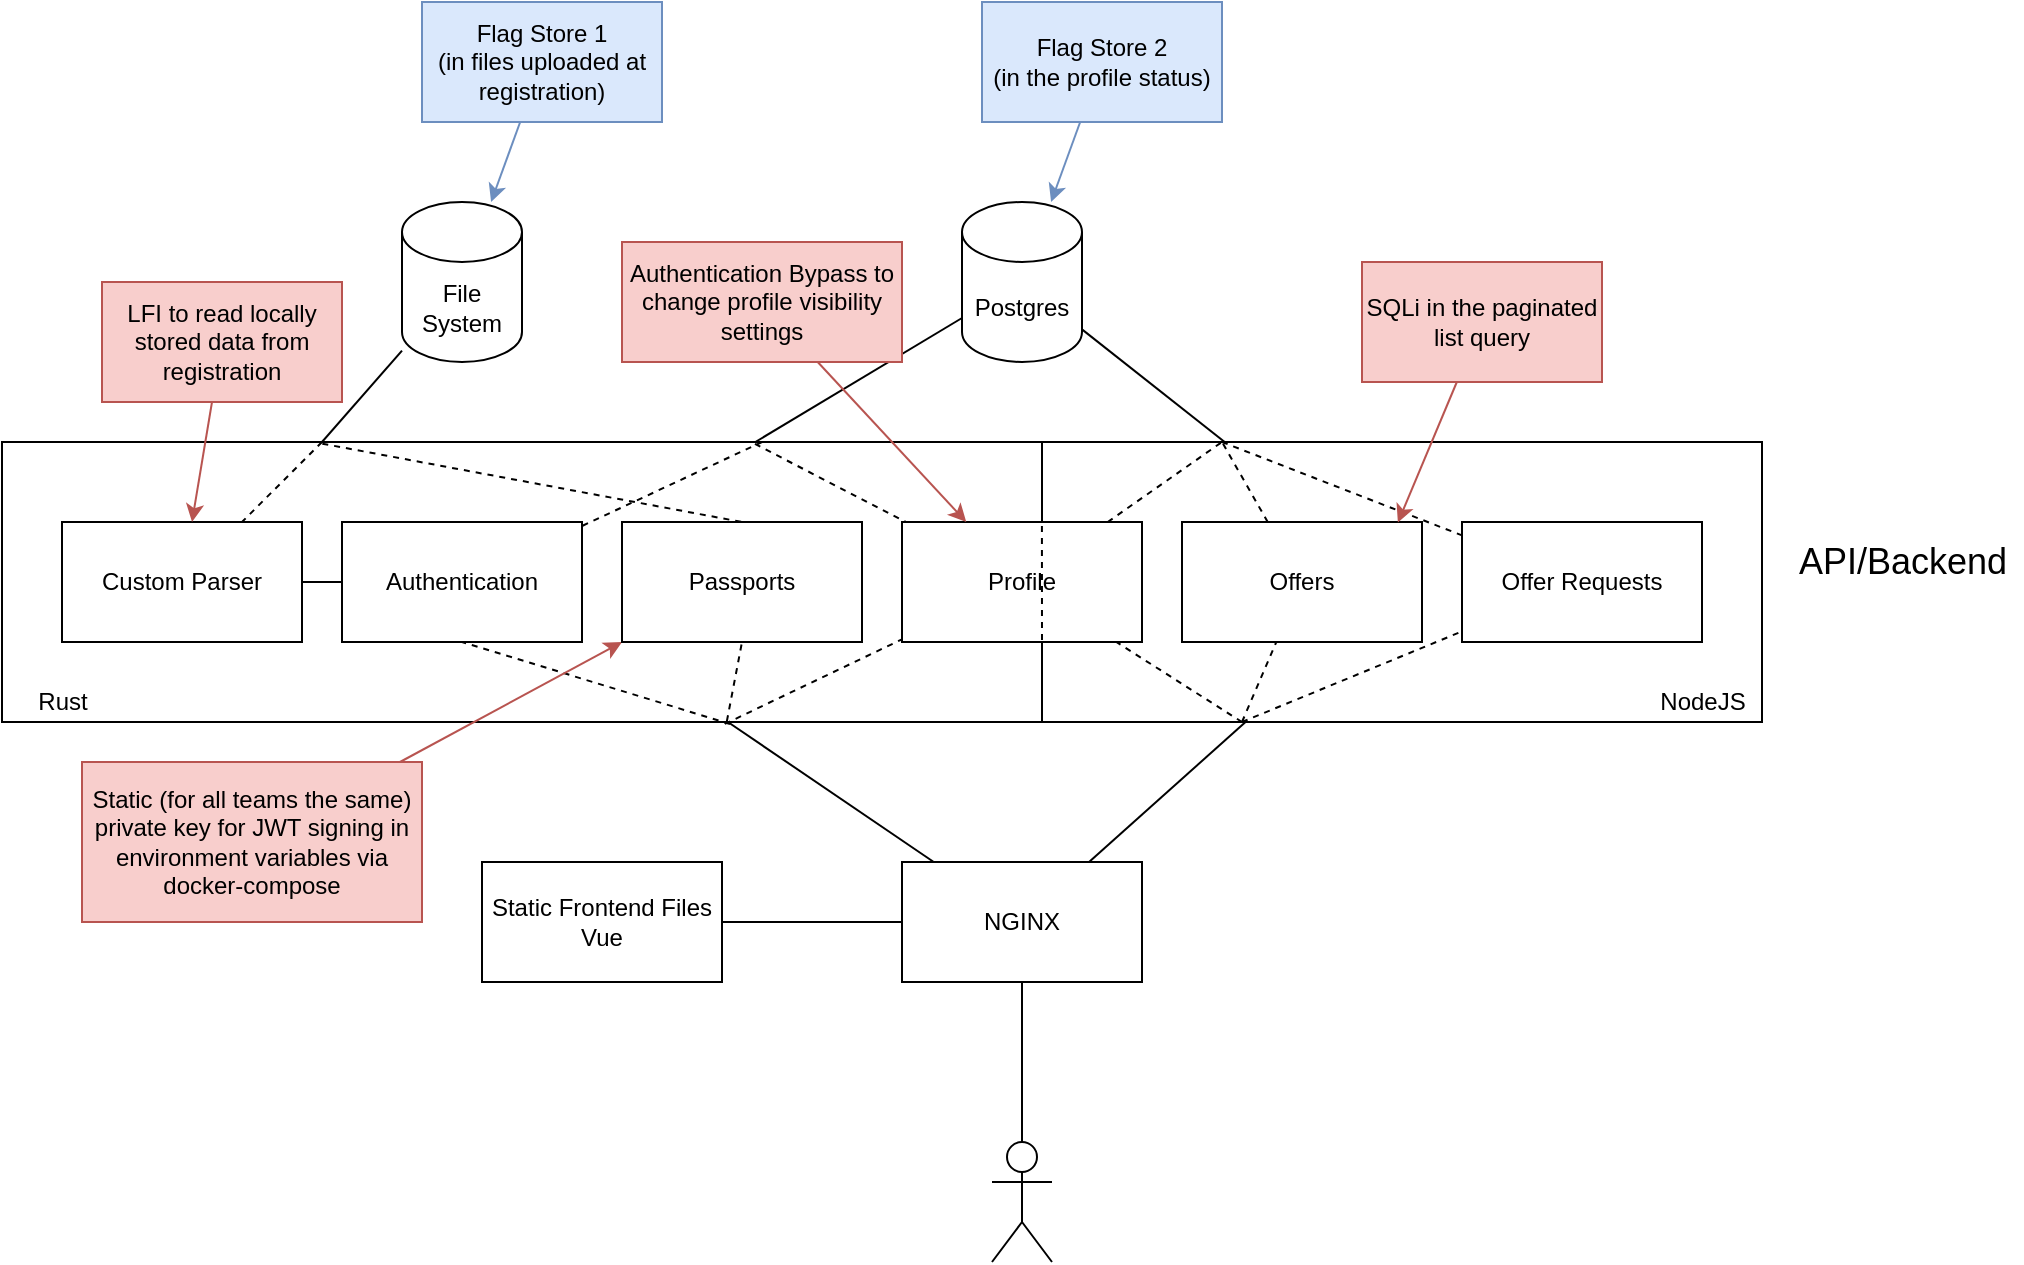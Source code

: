 <mxfile version="19.0.1" type="device"><diagram id="2287VB1mI8qXgGcwTS45" name="Page-1"><mxGraphModel dx="2523" dy="2012" grid="1" gridSize="10" guides="1" tooltips="1" connect="1" arrows="1" fold="1" page="1" pageScale="1" pageWidth="850" pageHeight="1100" math="0" shadow="0"><root><mxCell id="0"/><mxCell id="1" parent="0"/><mxCell id="viHMCsWexNK4MyrC1q9T-8" value="" style="rounded=0;whiteSpace=wrap;html=1;" parent="1" vertex="1"><mxGeometry x="-130" y="90" width="520" height="140" as="geometry"/></mxCell><mxCell id="viHMCsWexNK4MyrC1q9T-7" value="" style="rounded=0;whiteSpace=wrap;html=1;" parent="1" vertex="1"><mxGeometry x="390" y="90" width="360" height="140" as="geometry"/></mxCell><mxCell id="viHMCsWexNK4MyrC1q9T-1" value="Authentication" style="rounded=0;whiteSpace=wrap;html=1;" parent="1" vertex="1"><mxGeometry x="40" y="130" width="120" height="60" as="geometry"/></mxCell><mxCell id="viHMCsWexNK4MyrC1q9T-2" value="Profile" style="rounded=0;whiteSpace=wrap;html=1;" parent="1" vertex="1"><mxGeometry x="320" y="130" width="120" height="60" as="geometry"/></mxCell><mxCell id="viHMCsWexNK4MyrC1q9T-3" value="&lt;div&gt;Offers&lt;/div&gt;" style="whiteSpace=wrap;html=1;" parent="1" vertex="1"><mxGeometry x="460" y="130" width="120" height="60" as="geometry"/></mxCell><mxCell id="viHMCsWexNK4MyrC1q9T-4" value="Offer Requests" style="whiteSpace=wrap;html=1;" parent="1" vertex="1"><mxGeometry x="600" y="130" width="120" height="60" as="geometry"/></mxCell><mxCell id="viHMCsWexNK4MyrC1q9T-6" value="Postgres" style="shape=cylinder3;whiteSpace=wrap;html=1;boundedLbl=1;backgroundOutline=1;size=15;" parent="1" vertex="1"><mxGeometry x="350" y="-30" width="60" height="80" as="geometry"/></mxCell><mxCell id="viHMCsWexNK4MyrC1q9T-9" value="Custom Parser" style="rounded=0;whiteSpace=wrap;html=1;" parent="1" vertex="1"><mxGeometry x="-100" y="130" width="120" height="60" as="geometry"/></mxCell><mxCell id="viHMCsWexNK4MyrC1q9T-14" value="&lt;div&gt;File&lt;/div&gt;&lt;div&gt;System&lt;br&gt;&lt;/div&gt;" style="shape=cylinder3;whiteSpace=wrap;html=1;boundedLbl=1;backgroundOutline=1;size=15;" parent="1" vertex="1"><mxGeometry x="70" y="-30" width="60" height="80" as="geometry"/></mxCell><mxCell id="viHMCsWexNK4MyrC1q9T-15" value="" style="endArrow=none;html=1;rounded=0;" parent="1" target="viHMCsWexNK4MyrC1q9T-14" edge="1"><mxGeometry width="50" height="50" relative="1" as="geometry"><mxPoint x="30" y="90" as="sourcePoint"/><mxPoint x="430" y="41.429" as="targetPoint"/></mxGeometry></mxCell><mxCell id="viHMCsWexNK4MyrC1q9T-16" value="" style="endArrow=none;html=1;rounded=0;" parent="1" source="viHMCsWexNK4MyrC1q9T-9" target="viHMCsWexNK4MyrC1q9T-1" edge="1"><mxGeometry width="50" height="50" relative="1" as="geometry"><mxPoint x="560" y="310" as="sourcePoint"/><mxPoint x="610" y="260" as="targetPoint"/></mxGeometry></mxCell><mxCell id="viHMCsWexNK4MyrC1q9T-17" value="Rust" style="text;html=1;align=center;verticalAlign=middle;resizable=0;points=[];autosize=1;strokeColor=none;fillColor=none;" parent="1" vertex="1"><mxGeometry x="-120" y="210" width="40" height="20" as="geometry"/></mxCell><mxCell id="viHMCsWexNK4MyrC1q9T-18" value="NodeJS" style="text;html=1;align=center;verticalAlign=middle;resizable=0;points=[];autosize=1;strokeColor=none;fillColor=none;" parent="1" vertex="1"><mxGeometry x="690" y="210" width="60" height="20" as="geometry"/></mxCell><mxCell id="viHMCsWexNK4MyrC1q9T-19" value="NGINX" style="whiteSpace=wrap;html=1;" parent="1" vertex="1"><mxGeometry x="320" y="300" width="120" height="60" as="geometry"/></mxCell><mxCell id="viHMCsWexNK4MyrC1q9T-20" value="API/Backend" style="text;html=1;align=center;verticalAlign=middle;resizable=0;points=[];autosize=1;strokeColor=none;fillColor=none;fontSize=18;" parent="1" vertex="1"><mxGeometry x="760" y="135" width="120" height="30" as="geometry"/></mxCell><mxCell id="viHMCsWexNK4MyrC1q9T-21" value="" style="endArrow=none;html=1;rounded=0;fontSize=18;" parent="1" source="viHMCsWexNK4MyrC1q9T-19" target="viHMCsWexNK4MyrC1q9T-7" edge="1"><mxGeometry width="50" height="50" relative="1" as="geometry"><mxPoint x="540" y="330" as="sourcePoint"/><mxPoint x="590" y="280" as="targetPoint"/></mxGeometry></mxCell><mxCell id="viHMCsWexNK4MyrC1q9T-22" value="" style="endArrow=none;html=1;rounded=0;fontSize=18;" parent="1" source="viHMCsWexNK4MyrC1q9T-19" target="viHMCsWexNK4MyrC1q9T-8" edge="1"><mxGeometry width="50" height="50" relative="1" as="geometry"><mxPoint x="280" y="350" as="sourcePoint"/><mxPoint x="501.765" y="240" as="targetPoint"/></mxGeometry></mxCell><mxCell id="viHMCsWexNK4MyrC1q9T-24" value="" style="endArrow=none;html=1;rounded=0;fontSize=18;dashed=1;" parent="1" target="viHMCsWexNK4MyrC1q9T-3" edge="1"><mxGeometry width="50" height="50" relative="1" as="geometry"><mxPoint x="490" y="230" as="sourcePoint"/><mxPoint x="501.765" y="240" as="targetPoint"/></mxGeometry></mxCell><mxCell id="viHMCsWexNK4MyrC1q9T-25" value="" style="endArrow=none;html=1;rounded=0;fontSize=18;dashed=1;" parent="1" target="viHMCsWexNK4MyrC1q9T-4" edge="1"><mxGeometry width="50" height="50" relative="1" as="geometry"><mxPoint x="490" y="230" as="sourcePoint"/><mxPoint x="517.143" y="200" as="targetPoint"/></mxGeometry></mxCell><mxCell id="viHMCsWexNK4MyrC1q9T-28" value="" style="endArrow=none;html=1;rounded=0;fontSize=18;dashed=1;" parent="1" target="viHMCsWexNK4MyrC1q9T-2" edge="1"><mxGeometry width="50" height="50" relative="1" as="geometry"><mxPoint x="490" y="230" as="sourcePoint"/><mxPoint x="527.143" y="210" as="targetPoint"/></mxGeometry></mxCell><mxCell id="viHMCsWexNK4MyrC1q9T-30" value="" style="endArrow=none;html=1;rounded=0;fontSize=18;exitX=0.7;exitY=1.007;exitDx=0;exitDy=0;exitPerimeter=0;dashed=1;entryX=0.5;entryY=1;entryDx=0;entryDy=0;" parent="1" source="viHMCsWexNK4MyrC1q9T-8" target="viHMCsWexNK4MyrC1q9T-1" edge="1"><mxGeometry width="50" height="50" relative="1" as="geometry"><mxPoint x="358.235" y="310" as="sourcePoint"/><mxPoint x="284.118" y="240" as="targetPoint"/></mxGeometry></mxCell><mxCell id="viHMCsWexNK4MyrC1q9T-31" value="" style="endArrow=none;html=1;rounded=0;fontSize=18;exitX=0.695;exitY=1.007;exitDx=0;exitDy=0;exitPerimeter=0;dashed=1;" parent="1" source="viHMCsWexNK4MyrC1q9T-8" target="viHMCsWexNK4MyrC1q9T-2" edge="1"><mxGeometry width="50" height="50" relative="1" as="geometry"><mxPoint x="280" y="230" as="sourcePoint"/><mxPoint x="294.118" y="250" as="targetPoint"/></mxGeometry></mxCell><mxCell id="viHMCsWexNK4MyrC1q9T-36" value="" style="endArrow=none;html=1;rounded=0;fontSize=18;" parent="1" source="viHMCsWexNK4MyrC1q9T-8" target="viHMCsWexNK4MyrC1q9T-6" edge="1"><mxGeometry width="50" height="50" relative="1" as="geometry"><mxPoint x="390" y="250" as="sourcePoint"/><mxPoint x="440" y="200" as="targetPoint"/></mxGeometry></mxCell><mxCell id="viHMCsWexNK4MyrC1q9T-37" value="" style="endArrow=none;html=1;rounded=0;fontSize=18;" parent="1" source="viHMCsWexNK4MyrC1q9T-7" target="viHMCsWexNK4MyrC1q9T-6" edge="1"><mxGeometry width="50" height="50" relative="1" as="geometry"><mxPoint x="280" y="100" as="sourcePoint"/><mxPoint x="360" y="20" as="targetPoint"/></mxGeometry></mxCell><mxCell id="viHMCsWexNK4MyrC1q9T-38" value="" style="endArrow=none;html=1;rounded=0;dashed=1;fontSize=18;entryX=0.25;entryY=0;entryDx=0;entryDy=0;" parent="1" source="viHMCsWexNK4MyrC1q9T-2" target="viHMCsWexNK4MyrC1q9T-7" edge="1"><mxGeometry width="50" height="50" relative="1" as="geometry"><mxPoint x="506.111" y="100" as="sourcePoint"/><mxPoint x="420" y="18.421" as="targetPoint"/></mxGeometry></mxCell><mxCell id="viHMCsWexNK4MyrC1q9T-39" value="" style="endArrow=none;html=1;rounded=0;dashed=1;fontSize=18;" parent="1" source="viHMCsWexNK4MyrC1q9T-3" edge="1"><mxGeometry width="50" height="50" relative="1" as="geometry"><mxPoint x="440.038" y="140" as="sourcePoint"/><mxPoint x="480" y="90" as="targetPoint"/></mxGeometry></mxCell><mxCell id="viHMCsWexNK4MyrC1q9T-40" value="" style="endArrow=none;html=1;rounded=0;dashed=1;fontSize=18;exitX=0.25;exitY=0;exitDx=0;exitDy=0;" parent="1" source="viHMCsWexNK4MyrC1q9T-7" target="viHMCsWexNK4MyrC1q9T-4" edge="1"><mxGeometry width="50" height="50" relative="1" as="geometry"><mxPoint x="500" y="90" as="sourcePoint"/><mxPoint x="505.84" y="100" as="targetPoint"/></mxGeometry></mxCell><mxCell id="viHMCsWexNK4MyrC1q9T-41" value="" style="endArrow=none;html=1;rounded=0;dashed=1;fontSize=18;exitX=0.724;exitY=0.007;exitDx=0;exitDy=0;exitPerimeter=0;" parent="1" source="viHMCsWexNK4MyrC1q9T-8" target="viHMCsWexNK4MyrC1q9T-2" edge="1"><mxGeometry width="50" height="50" relative="1" as="geometry"><mxPoint x="270" y="90" as="sourcePoint"/><mxPoint x="515.84" y="110" as="targetPoint"/></mxGeometry></mxCell><mxCell id="viHMCsWexNK4MyrC1q9T-42" value="" style="endArrow=none;html=1;rounded=0;dashed=1;fontSize=18;" parent="1" target="viHMCsWexNK4MyrC1q9T-1" edge="1"><mxGeometry width="50" height="50" relative="1" as="geometry"><mxPoint x="250" y="90" as="sourcePoint"/><mxPoint x="342.857" y="140" as="targetPoint"/></mxGeometry></mxCell><mxCell id="viHMCsWexNK4MyrC1q9T-43" value="Static Frontend Files&lt;br style=&quot;font-size: 12px;&quot;&gt;Vue" style="rounded=0;whiteSpace=wrap;html=1;fontSize=12;" parent="1" vertex="1"><mxGeometry x="110" y="300" width="120" height="60" as="geometry"/></mxCell><mxCell id="viHMCsWexNK4MyrC1q9T-44" value="" style="endArrow=none;html=1;rounded=0;fontSize=12;" parent="1" source="viHMCsWexNK4MyrC1q9T-43" target="viHMCsWexNK4MyrC1q9T-19" edge="1"><mxGeometry width="50" height="50" relative="1" as="geometry"><mxPoint x="320" y="390" as="sourcePoint"/><mxPoint x="370" y="340" as="targetPoint"/></mxGeometry></mxCell><mxCell id="viHMCsWexNK4MyrC1q9T-46" value="" style="shape=umlActor;verticalLabelPosition=bottom;verticalAlign=top;html=1;outlineConnect=0;fontSize=12;" parent="1" vertex="1"><mxGeometry x="365" y="440" width="30" height="60" as="geometry"/></mxCell><mxCell id="viHMCsWexNK4MyrC1q9T-47" value="" style="endArrow=none;html=1;rounded=0;fontSize=12;" parent="1" source="viHMCsWexNK4MyrC1q9T-46" target="viHMCsWexNK4MyrC1q9T-19" edge="1"><mxGeometry width="50" height="50" relative="1" as="geometry"><mxPoint x="500" y="580" as="sourcePoint"/><mxPoint x="550" y="530" as="targetPoint"/></mxGeometry></mxCell><mxCell id="viHMCsWexNK4MyrC1q9T-49" value="" style="endArrow=none;html=1;rounded=0;fontSize=12;fillColor=#f8cecc;strokeColor=#b85450;startArrow=classic;startFill=1;" parent="1" target="viHMCsWexNK4MyrC1q9T-50" edge="1"><mxGeometry width="50" height="50" relative="1" as="geometry"><mxPoint x="567.942" y="130.291" as="sourcePoint"/><mxPoint x="730" y="-40" as="targetPoint"/></mxGeometry></mxCell><mxCell id="viHMCsWexNK4MyrC1q9T-50" value="SQLi in the paginated list query" style="rounded=0;whiteSpace=wrap;html=1;fontSize=12;fillColor=#f8cecc;strokeColor=#b85450;" parent="1" vertex="1"><mxGeometry x="550" width="120" height="60" as="geometry"/></mxCell><mxCell id="viHMCsWexNK4MyrC1q9T-51" value="" style="endArrow=none;html=1;rounded=0;fontSize=12;fillColor=#f8cecc;strokeColor=#b85450;startArrow=classic;startFill=1;" parent="1" source="viHMCsWexNK4MyrC1q9T-9" target="viHMCsWexNK4MyrC1q9T-52" edge="1"><mxGeometry width="50" height="50" relative="1" as="geometry"><mxPoint x="-72.058" y="90.001" as="sourcePoint"/><mxPoint x="90" y="-80.29" as="targetPoint"/></mxGeometry></mxCell><mxCell id="viHMCsWexNK4MyrC1q9T-52" value="LFI to read locally stored data from registration" style="rounded=0;whiteSpace=wrap;html=1;fontSize=12;fillColor=#f8cecc;strokeColor=#b85450;" parent="1" vertex="1"><mxGeometry x="-80" y="10" width="120" height="60" as="geometry"/></mxCell><mxCell id="viHMCsWexNK4MyrC1q9T-53" value="&lt;div&gt;Flag Store 1&lt;/div&gt;&lt;div&gt;(in files uploaded at registration)&lt;br&gt;&lt;/div&gt;" style="rounded=0;whiteSpace=wrap;html=1;fontSize=12;fillColor=#dae8fc;strokeColor=#6c8ebf;" parent="1" vertex="1"><mxGeometry x="80" y="-130" width="120" height="60" as="geometry"/></mxCell><mxCell id="viHMCsWexNK4MyrC1q9T-54" value="" style="endArrow=classic;html=1;rounded=0;fontSize=12;fillColor=#dae8fc;strokeColor=#6c8ebf;" parent="1" source="viHMCsWexNK4MyrC1q9T-53" target="viHMCsWexNK4MyrC1q9T-14" edge="1"><mxGeometry width="50" height="50" relative="1" as="geometry"><mxPoint x="500" y="260" as="sourcePoint"/><mxPoint x="550" y="210" as="targetPoint"/></mxGeometry></mxCell><mxCell id="viHMCsWexNK4MyrC1q9T-56" value="&lt;div&gt;Flag Store 2&lt;/div&gt;&lt;div&gt;(in the profile status)&lt;br&gt;&lt;/div&gt;" style="rounded=0;whiteSpace=wrap;html=1;fontSize=12;fillColor=#dae8fc;strokeColor=#6c8ebf;" parent="1" vertex="1"><mxGeometry x="360" y="-130" width="120" height="60" as="geometry"/></mxCell><mxCell id="viHMCsWexNK4MyrC1q9T-57" value="" style="endArrow=classic;html=1;rounded=0;fontSize=12;fillColor=#dae8fc;strokeColor=#6c8ebf;" parent="1" source="viHMCsWexNK4MyrC1q9T-56" target="viHMCsWexNK4MyrC1q9T-6" edge="1"><mxGeometry width="50" height="50" relative="1" as="geometry"><mxPoint x="153.636" y="-60" as="sourcePoint"/><mxPoint x="131.818" y="-20" as="targetPoint"/></mxGeometry></mxCell><mxCell id="viHMCsWexNK4MyrC1q9T-59" value="" style="endArrow=none;dashed=1;html=1;rounded=0;fontSize=12;entryX=0.583;entryY=0.033;entryDx=0;entryDy=0;entryPerimeter=0;exitX=1;exitY=0.75;exitDx=0;exitDy=0;" parent="1" source="viHMCsWexNK4MyrC1q9T-8" target="viHMCsWexNK4MyrC1q9T-2" edge="1"><mxGeometry width="50" height="50" relative="1" as="geometry"><mxPoint x="480" y="260" as="sourcePoint"/><mxPoint x="530" y="210" as="targetPoint"/></mxGeometry></mxCell><mxCell id="viHMCsWexNK4MyrC1q9T-60" value="Authentication Bypass to change profile visibility settings" style="rounded=0;whiteSpace=wrap;html=1;fontSize=12;fillColor=#f8cecc;strokeColor=#b85450;" parent="1" vertex="1"><mxGeometry x="180" y="-10" width="140" height="60" as="geometry"/></mxCell><mxCell id="viHMCsWexNK4MyrC1q9T-62" value="" style="endArrow=none;html=1;rounded=0;fontSize=12;fillColor=#f8cecc;strokeColor=#b85450;startArrow=classic;startFill=1;" parent="1" source="viHMCsWexNK4MyrC1q9T-2" target="viHMCsWexNK4MyrC1q9T-60" edge="1"><mxGeometry width="50" height="50" relative="1" as="geometry"><mxPoint x="577.942" y="140.291" as="sourcePoint"/><mxPoint x="606.026" y="80" as="targetPoint"/></mxGeometry></mxCell><mxCell id="viHMCsWexNK4MyrC1q9T-63" value="Static (for all teams the same) private key for JWT signing in environment variables via docker-compose" style="rounded=0;whiteSpace=wrap;html=1;fontSize=12;fillColor=#f8cecc;strokeColor=#b85450;" parent="1" vertex="1"><mxGeometry x="-90" y="250" width="170" height="80" as="geometry"/></mxCell><mxCell id="viHMCsWexNK4MyrC1q9T-64" value="" style="endArrow=none;html=1;rounded=0;fontSize=12;fillColor=#f8cecc;strokeColor=#b85450;startArrow=classic;startFill=1;" parent="1" target="viHMCsWexNK4MyrC1q9T-63" edge="1"><mxGeometry width="50" height="50" relative="1" as="geometry"><mxPoint x="180" y="190" as="sourcePoint"/><mxPoint x="300" y="80" as="targetPoint"/></mxGeometry></mxCell><mxCell id="XlTRK5ATNkGjWCCryfTB-1" value="Passports" style="rounded=0;whiteSpace=wrap;html=1;" vertex="1" parent="1"><mxGeometry x="180" y="130" width="120" height="60" as="geometry"/></mxCell><mxCell id="XlTRK5ATNkGjWCCryfTB-2" value="" style="endArrow=none;html=1;rounded=0;fontSize=18;dashed=1;entryX=0.5;entryY=1;entryDx=0;entryDy=0;exitX=0.697;exitY=0.997;exitDx=0;exitDy=0;exitPerimeter=0;" edge="1" parent="1" source="viHMCsWexNK4MyrC1q9T-8" target="XlTRK5ATNkGjWCCryfTB-1"><mxGeometry width="50" height="50" relative="1" as="geometry"><mxPoint x="240" y="230" as="sourcePoint"/><mxPoint x="330" y="198.659" as="targetPoint"/></mxGeometry></mxCell><mxCell id="XlTRK5ATNkGjWCCryfTB-3" value="" style="endArrow=none;html=1;rounded=0;dashed=1;fontSize=18;entryX=0.5;entryY=0;entryDx=0;entryDy=0;exitX=0.308;exitY=0.006;exitDx=0;exitDy=0;exitPerimeter=0;" edge="1" parent="1" source="viHMCsWexNK4MyrC1q9T-8" target="XlTRK5ATNkGjWCCryfTB-1"><mxGeometry width="50" height="50" relative="1" as="geometry"><mxPoint x="20" y="90" as="sourcePoint"/><mxPoint x="170.0" y="142" as="targetPoint"/></mxGeometry></mxCell><mxCell id="XlTRK5ATNkGjWCCryfTB-4" value="" style="endArrow=none;html=1;rounded=0;dashed=1;fontSize=18;" edge="1" parent="1" target="viHMCsWexNK4MyrC1q9T-9"><mxGeometry width="50" height="50" relative="1" as="geometry"><mxPoint x="30" y="90" as="sourcePoint"/><mxPoint x="250.0" y="140" as="targetPoint"/></mxGeometry></mxCell></root></mxGraphModel></diagram></mxfile>